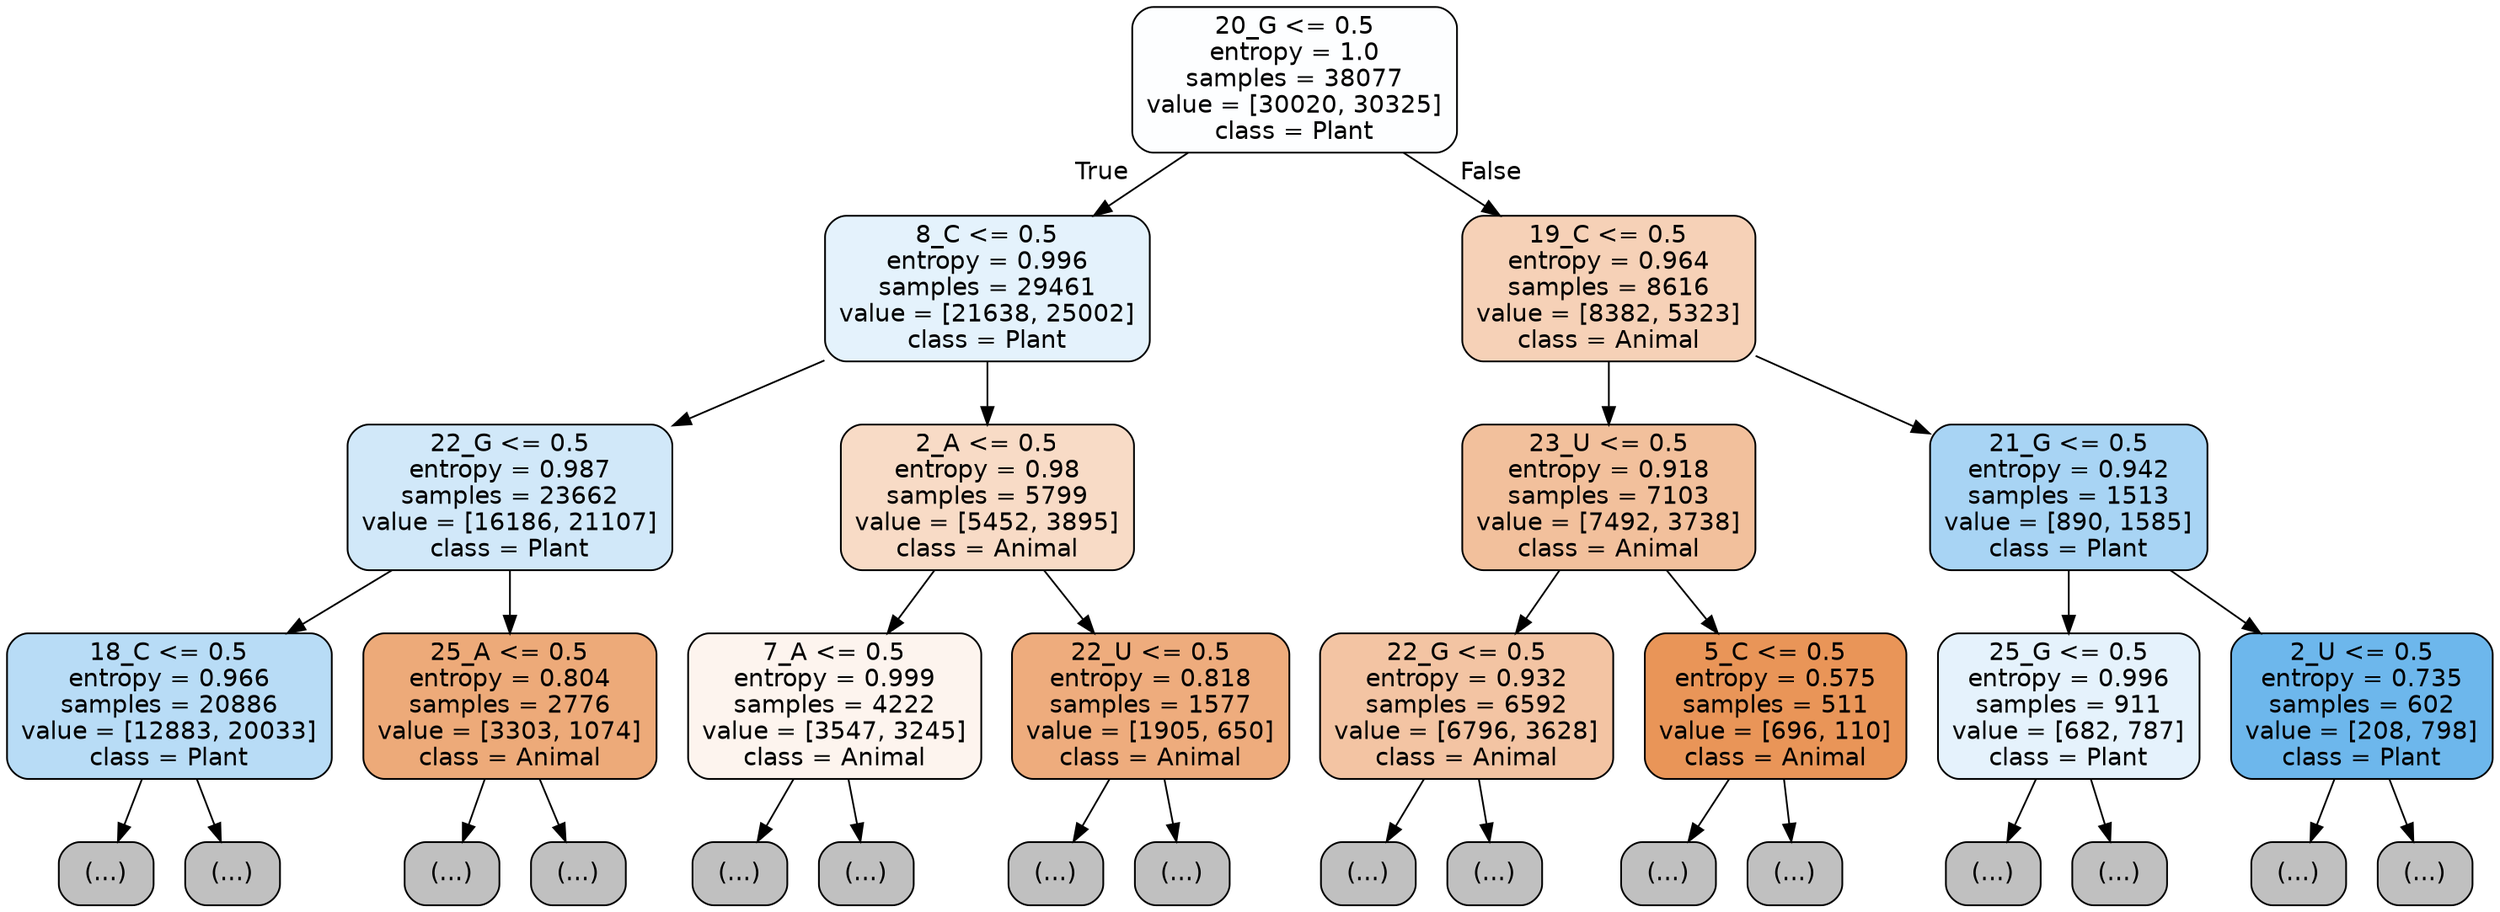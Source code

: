 digraph Tree {
node [shape=box, style="filled, rounded", color="black", fontname="helvetica"] ;
edge [fontname="helvetica"] ;
0 [label="20_G <= 0.5\nentropy = 1.0\nsamples = 38077\nvalue = [30020, 30325]\nclass = Plant", fillcolor="#fdfeff"] ;
1 [label="8_C <= 0.5\nentropy = 0.996\nsamples = 29461\nvalue = [21638, 25002]\nclass = Plant", fillcolor="#e4f2fc"] ;
0 -> 1 [labeldistance=2.5, labelangle=45, headlabel="True"] ;
2 [label="22_G <= 0.5\nentropy = 0.987\nsamples = 23662\nvalue = [16186, 21107]\nclass = Plant", fillcolor="#d1e8f9"] ;
1 -> 2 ;
3 [label="18_C <= 0.5\nentropy = 0.966\nsamples = 20886\nvalue = [12883, 20033]\nclass = Plant", fillcolor="#b8dcf6"] ;
2 -> 3 ;
4 [label="(...)", fillcolor="#C0C0C0"] ;
3 -> 4 ;
6561 [label="(...)", fillcolor="#C0C0C0"] ;
3 -> 6561 ;
8338 [label="25_A <= 0.5\nentropy = 0.804\nsamples = 2776\nvalue = [3303, 1074]\nclass = Animal", fillcolor="#edaa79"] ;
2 -> 8338 ;
8339 [label="(...)", fillcolor="#C0C0C0"] ;
8338 -> 8339 ;
9550 [label="(...)", fillcolor="#C0C0C0"] ;
8338 -> 9550 ;
9571 [label="2_A <= 0.5\nentropy = 0.98\nsamples = 5799\nvalue = [5452, 3895]\nclass = Animal", fillcolor="#f8dbc6"] ;
1 -> 9571 ;
9572 [label="7_A <= 0.5\nentropy = 0.999\nsamples = 4222\nvalue = [3547, 3245]\nclass = Animal", fillcolor="#fdf4ee"] ;
9571 -> 9572 ;
9573 [label="(...)", fillcolor="#C0C0C0"] ;
9572 -> 9573 ;
11140 [label="(...)", fillcolor="#C0C0C0"] ;
9572 -> 11140 ;
11703 [label="22_U <= 0.5\nentropy = 0.818\nsamples = 1577\nvalue = [1905, 650]\nclass = Animal", fillcolor="#eeac7d"] ;
9571 -> 11703 ;
11704 [label="(...)", fillcolor="#C0C0C0"] ;
11703 -> 11704 ;
12281 [label="(...)", fillcolor="#C0C0C0"] ;
11703 -> 12281 ;
12350 [label="19_C <= 0.5\nentropy = 0.964\nsamples = 8616\nvalue = [8382, 5323]\nclass = Animal", fillcolor="#f6d1b7"] ;
0 -> 12350 [labeldistance=2.5, labelangle=-45, headlabel="False"] ;
12351 [label="23_U <= 0.5\nentropy = 0.918\nsamples = 7103\nvalue = [7492, 3738]\nclass = Animal", fillcolor="#f2c09c"] ;
12350 -> 12351 ;
12352 [label="22_G <= 0.5\nentropy = 0.932\nsamples = 6592\nvalue = [6796, 3628]\nclass = Animal", fillcolor="#f3c4a3"] ;
12351 -> 12352 ;
12353 [label="(...)", fillcolor="#C0C0C0"] ;
12352 -> 12353 ;
15378 [label="(...)", fillcolor="#C0C0C0"] ;
12352 -> 15378 ;
15665 [label="5_C <= 0.5\nentropy = 0.575\nsamples = 511\nvalue = [696, 110]\nclass = Animal", fillcolor="#e99558"] ;
12351 -> 15665 ;
15666 [label="(...)", fillcolor="#C0C0C0"] ;
15665 -> 15666 ;
15811 [label="(...)", fillcolor="#C0C0C0"] ;
15665 -> 15811 ;
15850 [label="21_G <= 0.5\nentropy = 0.942\nsamples = 1513\nvalue = [890, 1585]\nclass = Plant", fillcolor="#a8d4f4"] ;
12350 -> 15850 ;
15851 [label="25_G <= 0.5\nentropy = 0.996\nsamples = 911\nvalue = [682, 787]\nclass = Plant", fillcolor="#e5f2fc"] ;
15850 -> 15851 ;
15852 [label="(...)", fillcolor="#C0C0C0"] ;
15851 -> 15852 ;
16309 [label="(...)", fillcolor="#C0C0C0"] ;
15851 -> 16309 ;
16316 [label="2_U <= 0.5\nentropy = 0.735\nsamples = 602\nvalue = [208, 798]\nclass = Plant", fillcolor="#6db7ec"] ;
15850 -> 16316 ;
16317 [label="(...)", fillcolor="#C0C0C0"] ;
16316 -> 16317 ;
16474 [label="(...)", fillcolor="#C0C0C0"] ;
16316 -> 16474 ;
}